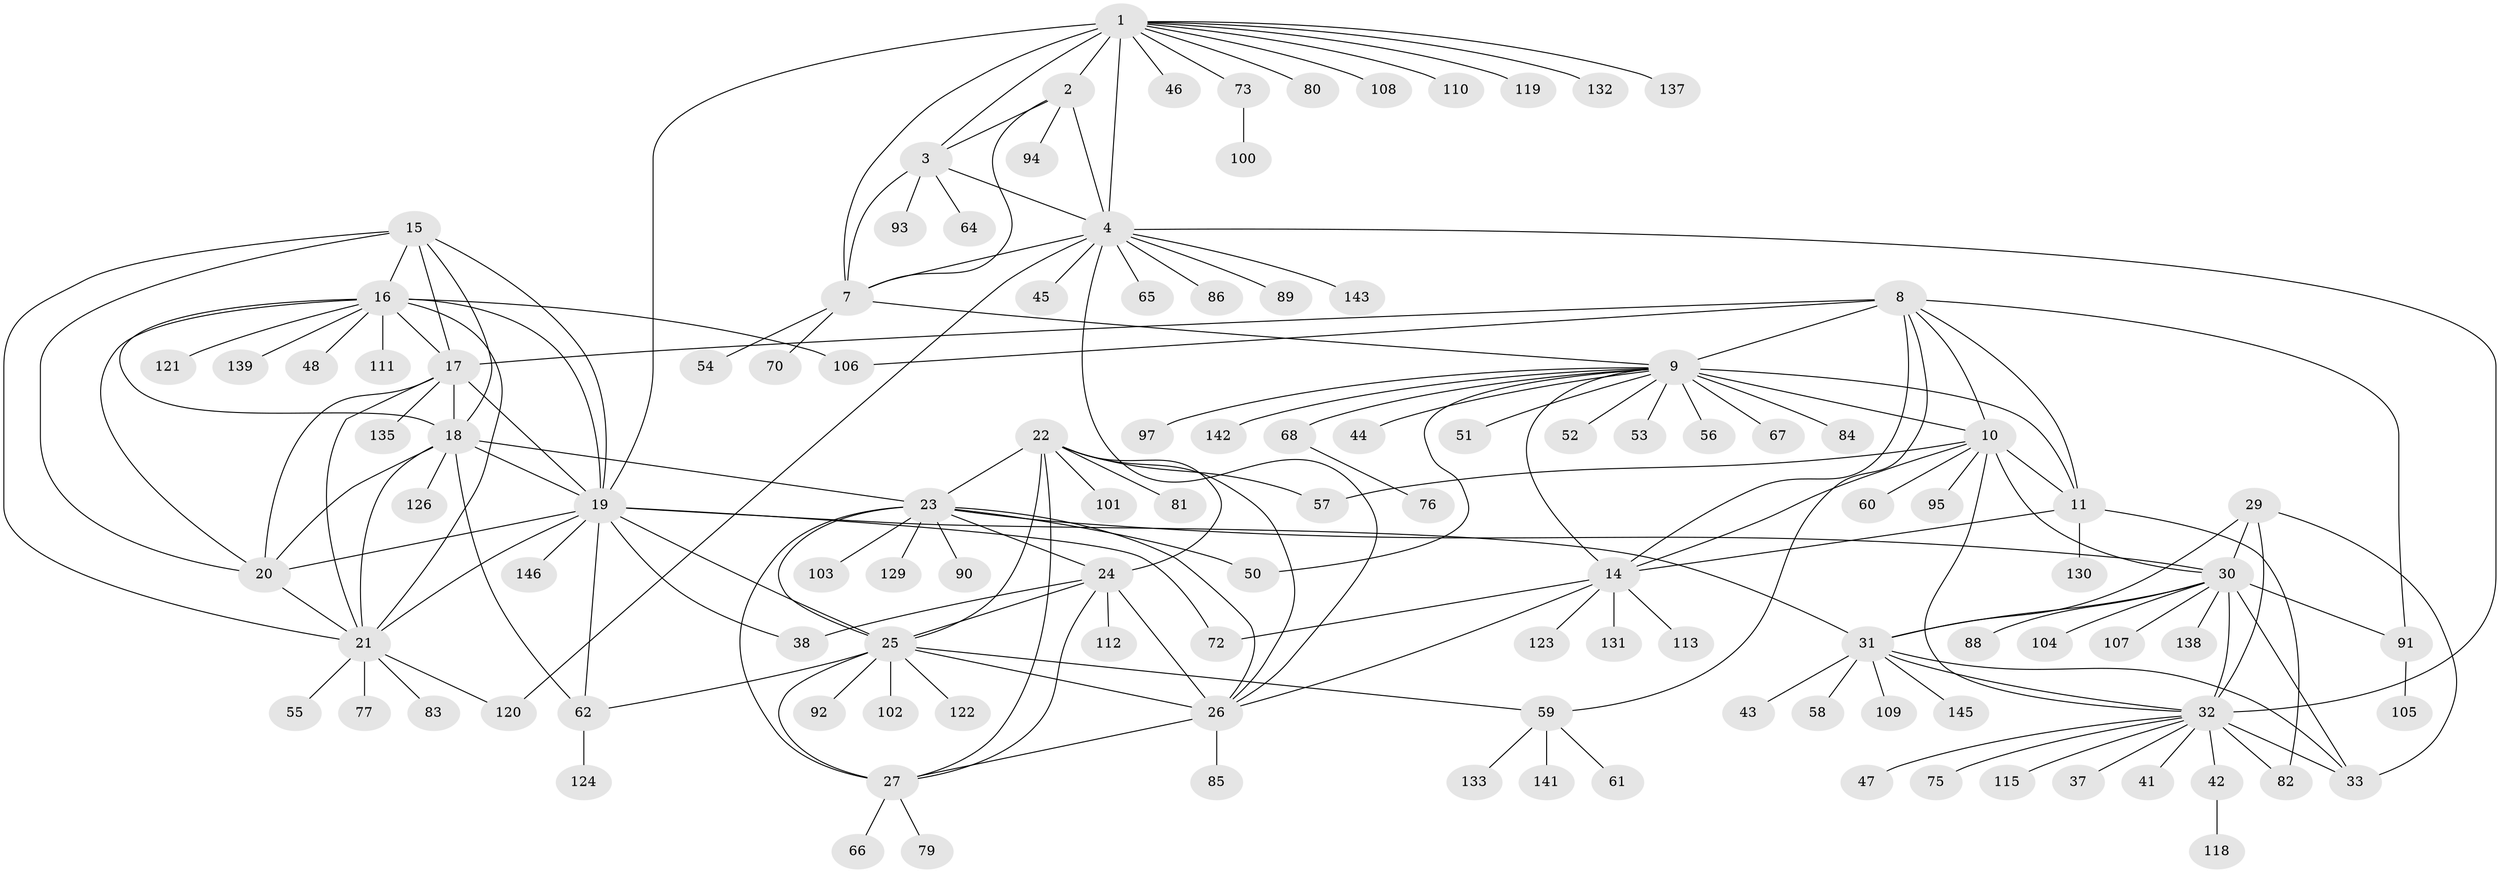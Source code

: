 // original degree distribution, {13: 0.00684931506849315, 8: 0.02054794520547945, 9: 0.06164383561643835, 11: 0.02054794520547945, 6: 0.0273972602739726, 14: 0.0136986301369863, 10: 0.0410958904109589, 12: 0.03424657534246575, 7: 0.0136986301369863, 2: 0.13013698630136986, 1: 0.589041095890411, 4: 0.00684931506849315, 5: 0.00684931506849315, 3: 0.0273972602739726}
// Generated by graph-tools (version 1.1) at 2025/11/02/27/25 16:11:34]
// undirected, 116 vertices, 177 edges
graph export_dot {
graph [start="1"]
  node [color=gray90,style=filled];
  1 [super="+5"];
  2 [super="+49"];
  3 [super="+63"];
  4 [super="+6"];
  7;
  8 [super="+13"];
  9 [super="+12"];
  10 [super="+40"];
  11 [super="+117"];
  14 [super="+125"];
  15;
  16 [super="+99"];
  17 [super="+114"];
  18;
  19 [super="+39"];
  20 [super="+134"];
  21 [super="+98"];
  22 [super="+36"];
  23 [super="+144"];
  24 [super="+136"];
  25 [super="+28"];
  26 [super="+71"];
  27;
  29;
  30 [super="+35"];
  31 [super="+74"];
  32 [super="+34"];
  33;
  37;
  38;
  41;
  42;
  43;
  44;
  45;
  46;
  47;
  48;
  50 [super="+96"];
  51 [super="+69"];
  52;
  53;
  54;
  55;
  56;
  57;
  58;
  59 [super="+87"];
  60;
  61;
  62 [super="+78"];
  64;
  65;
  66;
  67;
  68;
  70;
  72;
  73;
  75;
  76;
  77;
  79;
  80;
  81;
  82 [super="+140"];
  83;
  84;
  85;
  86;
  88;
  89;
  90;
  91;
  92;
  93;
  94;
  95 [super="+116"];
  97;
  100;
  101 [super="+128"];
  102;
  103;
  104;
  105;
  106;
  107;
  108;
  109;
  110;
  111;
  112;
  113;
  115;
  118;
  119 [super="+127"];
  120;
  121;
  122;
  123;
  124;
  126;
  129;
  130;
  131;
  132;
  133;
  135;
  137;
  138;
  139;
  141;
  142;
  143;
  145;
  146;
  1 -- 2 [weight=2];
  1 -- 3 [weight=2];
  1 -- 4 [weight=4];
  1 -- 7 [weight=2];
  1 -- 46;
  1 -- 73;
  1 -- 80;
  1 -- 108;
  1 -- 119;
  1 -- 132;
  1 -- 137;
  1 -- 110;
  1 -- 19;
  2 -- 3;
  2 -- 4 [weight=2];
  2 -- 7;
  2 -- 94;
  3 -- 4 [weight=2];
  3 -- 7;
  3 -- 64;
  3 -- 93;
  4 -- 7 [weight=2];
  4 -- 45;
  4 -- 65;
  4 -- 86;
  4 -- 89;
  4 -- 143;
  4 -- 120;
  4 -- 26;
  4 -- 32;
  7 -- 54;
  7 -- 70;
  7 -- 9;
  8 -- 9 [weight=4];
  8 -- 10 [weight=2];
  8 -- 11 [weight=2];
  8 -- 14 [weight=2];
  8 -- 106;
  8 -- 91;
  8 -- 17;
  8 -- 59;
  9 -- 10 [weight=2];
  9 -- 11 [weight=2];
  9 -- 14 [weight=2];
  9 -- 52;
  9 -- 53;
  9 -- 56;
  9 -- 67;
  9 -- 68;
  9 -- 84;
  9 -- 97;
  9 -- 142;
  9 -- 44;
  9 -- 50;
  9 -- 51;
  10 -- 11 [weight=2];
  10 -- 14;
  10 -- 32;
  10 -- 60;
  10 -- 95;
  10 -- 57;
  10 -- 30;
  11 -- 14;
  11 -- 82;
  11 -- 130;
  14 -- 26;
  14 -- 72;
  14 -- 113;
  14 -- 123;
  14 -- 131;
  15 -- 16;
  15 -- 17;
  15 -- 18;
  15 -- 19;
  15 -- 20;
  15 -- 21;
  16 -- 17;
  16 -- 18;
  16 -- 19;
  16 -- 20;
  16 -- 21;
  16 -- 48;
  16 -- 106;
  16 -- 111;
  16 -- 121;
  16 -- 139;
  17 -- 18;
  17 -- 19;
  17 -- 20;
  17 -- 21;
  17 -- 135;
  18 -- 19;
  18 -- 20;
  18 -- 21;
  18 -- 126;
  18 -- 62;
  18 -- 23;
  19 -- 20;
  19 -- 21;
  19 -- 31;
  19 -- 38;
  19 -- 62;
  19 -- 72;
  19 -- 146;
  19 -- 25 [weight=2];
  20 -- 21;
  21 -- 55;
  21 -- 77;
  21 -- 83;
  21 -- 120;
  22 -- 23;
  22 -- 24;
  22 -- 25 [weight=2];
  22 -- 26;
  22 -- 27;
  22 -- 81;
  22 -- 101;
  22 -- 57;
  23 -- 24;
  23 -- 25 [weight=2];
  23 -- 26;
  23 -- 27;
  23 -- 30;
  23 -- 90;
  23 -- 103;
  23 -- 129;
  23 -- 50;
  24 -- 25 [weight=2];
  24 -- 26;
  24 -- 27;
  24 -- 38;
  24 -- 112;
  25 -- 26 [weight=2];
  25 -- 27 [weight=2];
  25 -- 62;
  25 -- 122;
  25 -- 102;
  25 -- 59;
  25 -- 92;
  26 -- 27;
  26 -- 85;
  27 -- 66;
  27 -- 79;
  29 -- 30 [weight=2];
  29 -- 31;
  29 -- 32 [weight=2];
  29 -- 33;
  30 -- 31 [weight=2];
  30 -- 32 [weight=4];
  30 -- 33 [weight=2];
  30 -- 104;
  30 -- 138;
  30 -- 107;
  30 -- 88;
  30 -- 91;
  31 -- 32 [weight=2];
  31 -- 33;
  31 -- 43;
  31 -- 58;
  31 -- 109;
  31 -- 145;
  32 -- 33 [weight=2];
  32 -- 41;
  32 -- 42;
  32 -- 82;
  32 -- 115;
  32 -- 37;
  32 -- 75;
  32 -- 47;
  42 -- 118;
  59 -- 61;
  59 -- 133;
  59 -- 141;
  62 -- 124;
  68 -- 76;
  73 -- 100;
  91 -- 105;
}

